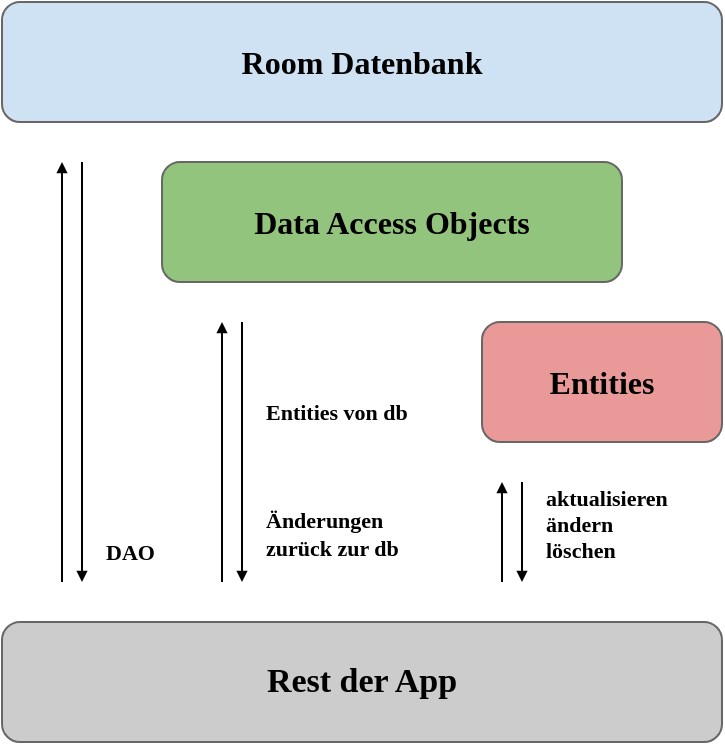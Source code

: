 <mxfile version="20.7.4" type="device"><diagram id="rRwZJKQYoOCib1hHUOZt" name="Seite-1"><mxGraphModel dx="1195" dy="737" grid="1" gridSize="10" guides="1" tooltips="1" connect="1" arrows="1" fold="1" page="1" pageScale="1" pageWidth="1169" pageHeight="827" math="0" shadow="0"><root><mxCell id="0"/><mxCell id="1" parent="0"/><mxCell id="qQfQRR0Prq7jFUz8NP13-1" value="Room Datenbank" style="rounded=1;whiteSpace=wrap;html=1;fillColor=#cfe2f3;fontFamily=Verdana;fontStyle=1;strokeColor=#676767;fontSize=16;" vertex="1" parent="1"><mxGeometry x="90" y="170" width="360" height="60" as="geometry"/></mxCell><mxCell id="qQfQRR0Prq7jFUz8NP13-2" value="Entities" style="rounded=1;whiteSpace=wrap;html=1;fillColor=#ea9999;fontFamily=Verdana;fontStyle=1;strokeColor=#676767;fontSize=16;" vertex="1" parent="1"><mxGeometry x="330" y="330" width="120" height="60" as="geometry"/></mxCell><mxCell id="qQfQRR0Prq7jFUz8NP13-3" value="Data Access Objects" style="rounded=1;whiteSpace=wrap;html=1;fillColor=#93c47d;fontFamily=Verdana;fontStyle=1;strokeColor=#676767;fontSize=16;" vertex="1" parent="1"><mxGeometry x="170" y="250" width="230" height="60" as="geometry"/></mxCell><mxCell id="qQfQRR0Prq7jFUz8NP13-4" value="Rest der App" style="rounded=1;whiteSpace=wrap;html=1;fillColor=#cccccc;fontFamily=Verdana;fontStyle=1;strokeColor=#676767;fontSize=17;" vertex="1" parent="1"><mxGeometry x="90" y="480" width="360" height="60" as="geometry"/></mxCell><mxCell id="qQfQRR0Prq7jFUz8NP13-5" value="" style="endArrow=none;html=1;rounded=0;fontFamily=Verdana;endFill=0;startArrow=block;startFill=1;startSize=3;fontSize=11;" edge="1" parent="1"><mxGeometry width="50" height="50" relative="1" as="geometry"><mxPoint x="130" y="460" as="sourcePoint"/><mxPoint x="130" y="250" as="targetPoint"/></mxGeometry></mxCell><mxCell id="qQfQRR0Prq7jFUz8NP13-6" value="" style="endArrow=none;html=1;rounded=0;fontFamily=Verdana;endFill=0;startArrow=block;startFill=1;startSize=3;fontSize=11;" edge="1" parent="1"><mxGeometry x="-1" y="-110" width="50" height="50" relative="1" as="geometry"><mxPoint x="120" y="250" as="sourcePoint"/><mxPoint x="120" y="460" as="targetPoint"/><mxPoint x="110" y="-110" as="offset"/></mxGeometry></mxCell><mxCell id="qQfQRR0Prq7jFUz8NP13-8" value="" style="endArrow=none;html=1;rounded=0;fontFamily=Verdana;endFill=0;startArrow=block;startFill=1;startSize=3;fontSize=11;" edge="1" parent="1"><mxGeometry width="50" height="50" relative="1" as="geometry"><mxPoint x="210" y="460" as="sourcePoint"/><mxPoint x="210" y="330" as="targetPoint"/></mxGeometry></mxCell><mxCell id="qQfQRR0Prq7jFUz8NP13-9" value="" style="endArrow=none;html=1;rounded=0;fontFamily=Verdana;endFill=0;startArrow=block;startFill=1;startSize=3;fontSize=11;" edge="1" parent="1"><mxGeometry x="-1" y="-110" width="50" height="50" relative="1" as="geometry"><mxPoint x="200" y="330" as="sourcePoint"/><mxPoint x="200" y="460" as="targetPoint"/><mxPoint x="110" y="-110" as="offset"/></mxGeometry></mxCell><mxCell id="qQfQRR0Prq7jFUz8NP13-10" value="" style="endArrow=none;html=1;rounded=0;fontFamily=Verdana;endFill=0;startArrow=block;startFill=1;startSize=3;fontSize=11;" edge="1" parent="1"><mxGeometry width="50" height="50" relative="1" as="geometry"><mxPoint x="350" y="460" as="sourcePoint"/><mxPoint x="350" y="410" as="targetPoint"/></mxGeometry></mxCell><mxCell id="qQfQRR0Prq7jFUz8NP13-11" value="" style="endArrow=none;html=1;rounded=0;fontFamily=Verdana;endFill=0;startArrow=block;startFill=1;startSize=3;fontSize=11;" edge="1" parent="1"><mxGeometry x="-1" y="-110" width="50" height="50" relative="1" as="geometry"><mxPoint x="340" y="410" as="sourcePoint"/><mxPoint x="340" y="460" as="targetPoint"/><mxPoint x="110" y="-110" as="offset"/></mxGeometry></mxCell><mxCell id="qQfQRR0Prq7jFUz8NP13-12" value="DAO" style="text;html=1;strokeColor=none;fillColor=none;align=left;verticalAlign=middle;whiteSpace=wrap;rounded=0;fontFamily=Verdana;fontStyle=1;fontSize=11;" vertex="1" parent="1"><mxGeometry x="140" y="439" width="30" height="12" as="geometry"/></mxCell><mxCell id="qQfQRR0Prq7jFUz8NP13-13" value="Entities von db" style="text;html=1;strokeColor=none;fillColor=none;align=left;verticalAlign=middle;whiteSpace=wrap;rounded=0;fontFamily=Verdana;fontStyle=1;fontSize=11;" vertex="1" parent="1"><mxGeometry x="220" y="370" width="100" height="10" as="geometry"/></mxCell><mxCell id="qQfQRR0Prq7jFUz8NP13-14" value="aktualisieren ändern&lt;br&gt;löschen" style="text;html=1;strokeColor=none;fillColor=none;align=left;verticalAlign=middle;whiteSpace=wrap;rounded=0;fontFamily=Verdana;fontStyle=1;fontSize=11;" vertex="1" parent="1"><mxGeometry x="360" y="410" width="80" height="41" as="geometry"/></mxCell><mxCell id="qQfQRR0Prq7jFUz8NP13-15" value="Änderungen&lt;br&gt;zurück&amp;nbsp;&lt;span style=&quot;background-color: initial;&quot;&gt;zur db&lt;/span&gt;" style="text;html=1;strokeColor=none;fillColor=none;align=left;verticalAlign=middle;whiteSpace=wrap;rounded=0;fontFamily=Verdana;fontStyle=1;fontSize=11;" vertex="1" parent="1"><mxGeometry x="220" y="421" width="90" height="30" as="geometry"/></mxCell></root></mxGraphModel></diagram></mxfile>